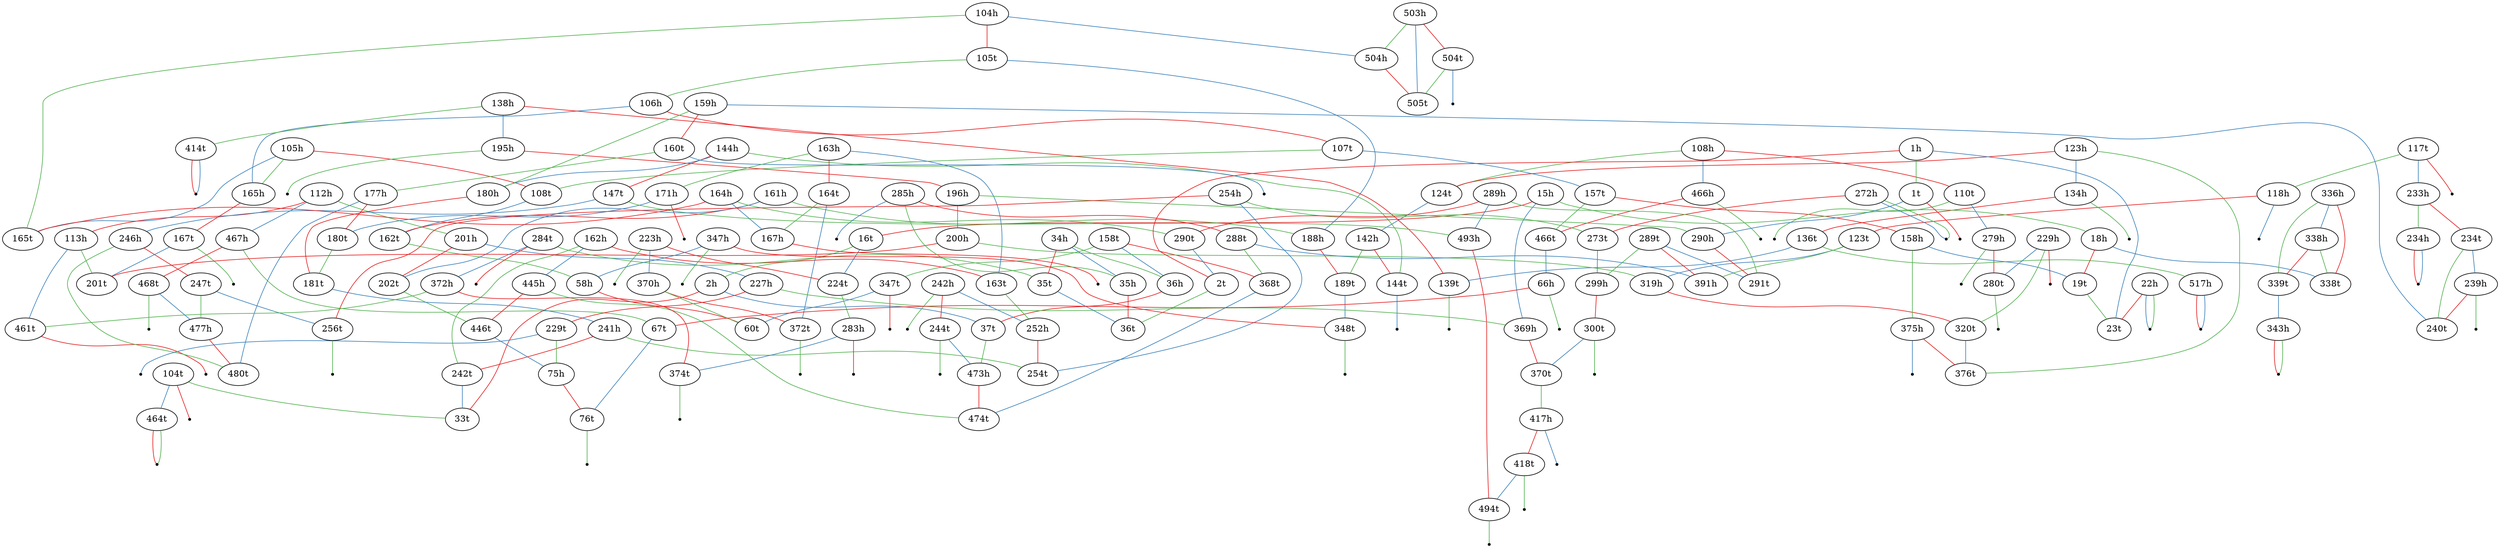 graph {
edge [colorscheme=set19];
	"104h"	--	"105t"	[color=1];
	"104h"	--	"165t"	[color=3];
	"104h"	--	"504h"	[color=2];
	"104t"	--	"33t"	[color=3];
	"104t"	--	"464t"	[color=2];
	"104t"	--	"-1"	[len=0.75,color=1];
	"105h"	--	"108t"	[color=1];
	"105h"	--	"165h"	[color=3];
	"105h"	--	"165t"	[color=2];
	"105t"	--	"106h"	[color=3];
	"105t"	--	"188h"	[color=2];
	"106h"	--	"107t"	[color=1];
	"106h"	--	"165h"	[color=2];
	"107t"	--	"108t"	[color=3];
	"107t"	--	"157t"	[color=2];
	"108h"	--	"110t"	[color=1];
	"108h"	--	"124t"	[color=3];
	"108h"	--	"466h"	[color=2];
	"108t"	--	"162t"	[color=2];
	"110t"	--	"279h"	[color=2];
	"110t"	--	"-2"	[len=0.75,color=3];
	"112h"	--	"113h"	[color=1];
	"112h"	--	"201h"	[color=3];
	"112h"	--	"467h"	[color=2];
	"113h"	--	"201t"	[color=3];
	"113h"	--	"461t"	[color=2];
	"117t"	--	"118h"	[color=3];
	"117t"	--	"233h"	[color=2];
	"117t"	--	"-3"	[len=0.75,color=1];
	"118h"	--	"123t"	[color=1];
	"118h"	--	"-4"	[len=0.75,color=2];
	"123h"	--	"124t"	[color=1];
	"123h"	--	"134h"	[color=2];
	"123h"	--	"376t"	[color=3];
	"123t"	--	"319h"	[color=2];
	"123t"	--	"391h"	[color=3];
	"124t"	--	"142h"	[color=2];
	"134h"	--	"136t"	[color=1];
	"134h"	--	"-5"	[len=0.75,color=3];
	"136t"	--	"139t"	[color=2];
	"136t"	--	"517h"	[color=3];
	"138h"	--	"139t"	[color=1];
	"138h"	--	"195h"	[color=2];
	"138h"	--	"414t"	[color=3];
	"139t"	--	"-6"	[len=0.75,color=3];
	"142h"	--	"144t"	[color=1];
	"142h"	--	"189t"	[color=3];
	"144h"	--	"144t"	[color=3];
	"144h"	--	"147t"	[color=1];
	"144h"	--	"180h"	[color=2];
	"144t"	--	"-7"	[len=0.75,color=2];
	"147t"	--	"246h"	[color=2];
	"147t"	--	"493h"	[color=3];
	"157t"	--	"158h"	[color=1];
	"157t"	--	"466t"	[color=3];
	"158h"	--	"19t"	[color=2];
	"158h"	--	"375h"	[color=3];
	"158t"	--	"347t"	[color=3];
	"158t"	--	"368t"	[color=1];
	"158t"	--	"36h"	[color=2];
	"159h"	--	"160t"	[color=1];
	"159h"	--	"180h"	[color=3];
	"159h"	--	"240t"	[color=2];
	"15h"	--	"16t"	[color=1];
	"15h"	--	"18h"	[color=3];
	"15h"	--	"369h"	[color=2];
	"160t"	--	"177h"	[color=3];
	"160t"	--	"-8"	[len=0.75,color=2];
	"161h"	--	"162t"	[color=1];
	"161h"	--	"188h"	[color=3];
	"161h"	--	"202t"	[color=2];
	"162h"	--	"163t"	[color=1];
	"162h"	--	"242t"	[color=3];
	"162h"	--	"445h"	[color=2];
	"162t"	--	"58h"	[color=3];
	"163h"	--	"163t"	[color=2];
	"163h"	--	"164t"	[color=1];
	"163h"	--	"171h"	[color=3];
	"163t"	--	"252h"	[color=3];
	"164h"	--	"165t"	[color=1];
	"164h"	--	"167h"	[color=2];
	"164h"	--	"290t"	[color=3];
	"164t"	--	"167h"	[color=3];
	"164t"	--	"372t"	[color=2];
	"165h"	--	"167t"	[color=1];
	"167h"	--	"-9"	[len=0.75,color=1];
	"167t"	--	"201t"	[color=2];
	"167t"	--	"-10"	[len=0.75,color=3];
	"16t"	--	"224t"	[color=2];
	"16t"	--	"2h"	[color=3];
	"171h"	--	"180t"	[color=2];
	"171h"	--	"-11"	[len=0.75,color=1];
	"177h"	--	"180t"	[color=1];
	"177h"	--	"480t"	[color=2];
	"180h"	--	"181t"	[color=1];
	"180t"	--	"181t"	[color=3];
	"181t"	--	"241h"	[color=2];
	"188h"	--	"189t"	[color=1];
	"189t"	--	"348t"	[color=2];
	"18h"	--	"19t"	[color=1];
	"18h"	--	"338t"	[color=2];
	"195h"	--	"196h"	[color=1];
	"195h"	--	"-12"	[len=0.75,color=3];
	"196h"	--	"200h"	[color=2];
	"196h"	--	"290h"	[color=3];
	"19t"	--	"23t"	[color=3];
	"1h"	--	"1t"	[color=3];
	"1h"	--	"23t"	[color=2];
	"1h"	--	"2t"	[color=1];
	"1t"	--	"290h"	[color=2];
	"1t"	--	"-13"	[len=0.75,color=1];
	"200h"	--	"201t"	[color=1];
	"200h"	--	"319h"	[color=3];
	"201h"	--	"202t"	[color=1];
	"201h"	--	"227h"	[color=2];
	"202t"	--	"446t"	[color=3];
	"223h"	--	"224t"	[color=1];
	"223h"	--	"370h"	[color=2];
	"223h"	--	"-14"	[len=0.75,color=3];
	"224t"	--	"283h"	[color=3];
	"227h"	--	"229t"	[color=1];
	"227h"	--	"369h"	[color=3];
	"229h"	--	"280t"	[color=2];
	"229h"	--	"320t"	[color=3];
	"229h"	--	"-15"	[len=0.75,color=1];
	"229t"	--	"75h"	[color=3];
	"229t"	--	"-16"	[len=0.75,color=2];
	"22h"	--	"23t"	[color=1];
	"22h"	--	"-17"	[len=0.75,color=2];
	"22h"	--	"-17"	[len=0.75,color=3];
	"233h"	--	"234h"	[color=3];
	"233h"	--	"234t"	[color=1];
	"234h"	--	"-18"	[len=0.75,color=1];
	"234h"	--	"-18"	[len=0.75,color=2];
	"234t"	--	"239h"	[color=2];
	"234t"	--	"240t"	[color=3];
	"239h"	--	"240t"	[color=1];
	"239h"	--	"-19"	[len=0.75,color=3];
	"241h"	--	"242t"	[color=1];
	"241h"	--	"254t"	[color=3];
	"242h"	--	"244t"	[color=1];
	"242h"	--	"252h"	[color=2];
	"242h"	--	"-20"	[len=0.75,color=3];
	"242t"	--	"33t"	[color=2];
	"244t"	--	"473h"	[color=2];
	"244t"	--	"-21"	[len=0.75,color=3];
	"246h"	--	"247t"	[color=1];
	"246h"	--	"480t"	[color=3];
	"247t"	--	"256t"	[color=2];
	"247t"	--	"477h"	[color=3];
	"252h"	--	"254t"	[color=1];
	"254h"	--	"254t"	[color=2];
	"254h"	--	"256t"	[color=1];
	"254h"	--	"273t"	[color=3];
	"256t"	--	"-22"	[len=0.75,color=3];
	"272h"	--	"273t"	[color=1];
	"272h"	--	"-23"	[len=0.75,color=2];
	"272h"	--	"-23"	[len=0.75,color=3];
	"273t"	--	"299h"	[color=2];
	"279h"	--	"280t"	[color=1];
	"279h"	--	"-24"	[len=0.75,color=3];
	"280t"	--	"-25"	[len=0.75,color=3];
	"283h"	--	"374t"	[color=2];
	"283h"	--	"-26"	[len=0.75,color=1];
	"284t"	--	"35t"	[color=3];
	"284t"	--	"372h"	[color=2];
	"284t"	--	"-27"	[len=0.75,color=1];
	"285h"	--	"288t"	[color=1];
	"285h"	--	"35h"	[color=3];
	"285h"	--	"-28"	[len=0.75,color=2];
	"288t"	--	"368t"	[color=3];
	"288t"	--	"391h"	[color=2];
	"289h"	--	"290t"	[color=1];
	"289h"	--	"291t"	[color=3];
	"289h"	--	"493h"	[color=2];
	"289t"	--	"291t"	[color=2];
	"289t"	--	"299h"	[color=3];
	"289t"	--	"391h"	[color=1];
	"290h"	--	"291t"	[color=1];
	"290t"	--	"2t"	[color=2];
	"299h"	--	"300t"	[color=1];
	"2h"	--	"33t"	[color=1];
	"2h"	--	"37t"	[color=2];
	"2t"	--	"36t"	[color=3];
	"300t"	--	"370t"	[color=2];
	"300t"	--	"-29"	[len=0.75,color=3];
	"319h"	--	"320t"	[color=1];
	"320t"	--	"376t"	[color=2];
	"336h"	--	"338h"	[color=2];
	"336h"	--	"338t"	[color=1];
	"336h"	--	"339t"	[color=3];
	"338h"	--	"338t"	[color=3];
	"338h"	--	"339t"	[color=1];
	"339t"	--	"343h"	[color=2];
	"343h"	--	"-30"	[len=0.75,color=1];
	"343h"	--	"-30"	[len=0.75,color=3];
	"347h"	--	"348t"	[color=1];
	"347h"	--	"58h"	[color=2];
	"347h"	--	"-31"	[len=0.75,color=3];
	"347t"	--	"60t"	[color=2];
	"347t"	--	"-32"	[len=0.75,color=1];
	"348t"	--	"-33"	[len=0.75,color=3];
	"34h"	--	"35h"	[color=2];
	"34h"	--	"35t"	[color=1];
	"34h"	--	"36h"	[color=3];
	"35h"	--	"36t"	[color=1];
	"35t"	--	"36t"	[color=2];
	"368t"	--	"474t"	[color=2];
	"369h"	--	"370t"	[color=1];
	"36h"	--	"37t"	[color=1];
	"370h"	--	"372t"	[color=1];
	"370h"	--	"60t"	[color=3];
	"370t"	--	"417h"	[color=3];
	"372h"	--	"374t"	[color=1];
	"372h"	--	"461t"	[color=3];
	"372t"	--	"-34"	[len=0.75,color=3];
	"374t"	--	"-35"	[len=0.75,color=3];
	"375h"	--	"376t"	[color=1];
	"375h"	--	"-36"	[len=0.75,color=2];
	"37t"	--	"473h"	[color=3];
	"414t"	--	"-37"	[len=0.75,color=1];
	"414t"	--	"-37"	[len=0.75,color=2];
	"417h"	--	"418t"	[color=1];
	"417h"	--	"-38"	[len=0.75,color=2];
	"418t"	--	"494t"	[color=2];
	"418t"	--	"-39"	[len=0.75,color=3];
	"445h"	--	"446t"	[color=1];
	"445h"	--	"474t"	[color=3];
	"446t"	--	"75h"	[color=2];
	"461t"	--	"-40"	[len=0.75,color=1];
	"464t"	--	"-41"	[len=0.75,color=1];
	"464t"	--	"-41"	[len=0.75,color=3];
	"466h"	--	"466t"	[color=1];
	"466h"	--	"-42"	[len=0.75,color=3];
	"466t"	--	"66h"	[color=2];
	"467h"	--	"468t"	[color=1];
	"467h"	--	"67t"	[color=3];
	"468t"	--	"477h"	[color=2];
	"468t"	--	"-43"	[len=0.75,color=3];
	"473h"	--	"474t"	[color=1];
	"477h"	--	"480t"	[color=1];
	"493h"	--	"494t"	[color=1];
	"494t"	--	"-44"	[len=0.75,color=3];
	"503h"	--	"504h"	[color=3];
	"503h"	--	"504t"	[color=1];
	"503h"	--	"505t"	[color=2];
	"504h"	--	"505t"	[color=1];
	"504t"	--	"505t"	[color=3];
	"504t"	--	"-45"	[len=0.75,color=2];
	"517h"	--	"-46"	[len=0.75,color=1];
	"517h"	--	"-46"	[len=0.75,color=2];
	"58h"	--	"60t"	[color=1];
	"66h"	--	"67t"	[color=1];
	"66h"	--	"-47"	[len=0.75,color=3];
	"67t"	--	"76t"	[color=2];
	"75h"	--	"76t"	[color=1];
	"76t"	--	"-48"	[len=0.75,color=3];
	"-48"	[shape=point,color=black];
	"-47"	[shape=point,color=black];
	"-46"	[shape=point,color=black];
	"-45"	[shape=point,color=black];
	"-44"	[shape=point,color=black];
	"-43"	[shape=point,color=black];
	"-42"	[shape=point,color=black];
	"-41"	[shape=point,color=black];
	"-40"	[shape=point,color=black];
	"-39"	[shape=point,color=black];
	"-38"	[shape=point,color=black];
	"-37"	[shape=point,color=black];
	"-36"	[shape=point,color=black];
	"-35"	[shape=point,color=black];
	"-34"	[shape=point,color=black];
	"-33"	[shape=point,color=black];
	"-32"	[shape=point,color=black];
	"-31"	[shape=point,color=black];
	"-30"	[shape=point,color=black];
	"-29"	[shape=point,color=black];
	"-28"	[shape=point,color=black];
	"-27"	[shape=point,color=black];
	"-26"	[shape=point,color=black];
	"-25"	[shape=point,color=black];
	"-24"	[shape=point,color=black];
	"-23"	[shape=point,color=black];
	"-22"	[shape=point,color=black];
	"-21"	[shape=point,color=black];
	"-20"	[shape=point,color=black];
	"-19"	[shape=point,color=black];
	"-18"	[shape=point,color=black];
	"-17"	[shape=point,color=black];
	"-16"	[shape=point,color=black];
	"-15"	[shape=point,color=black];
	"-14"	[shape=point,color=black];
	"-13"	[shape=point,color=black];
	"-12"	[shape=point,color=black];
	"-11"	[shape=point,color=black];
	"-10"	[shape=point,color=black];
	"-9"	[shape=point,color=black];
	"-8"	[shape=point,color=black];
	"-7"	[shape=point,color=black];
	"-6"	[shape=point,color=black];
	"-5"	[shape=point,color=black];
	"-4"	[shape=point,color=black];
	"-3"	[shape=point,color=black];
	"-2"	[shape=point,color=black];
	"-1"	[shape=point,color=black];
}
